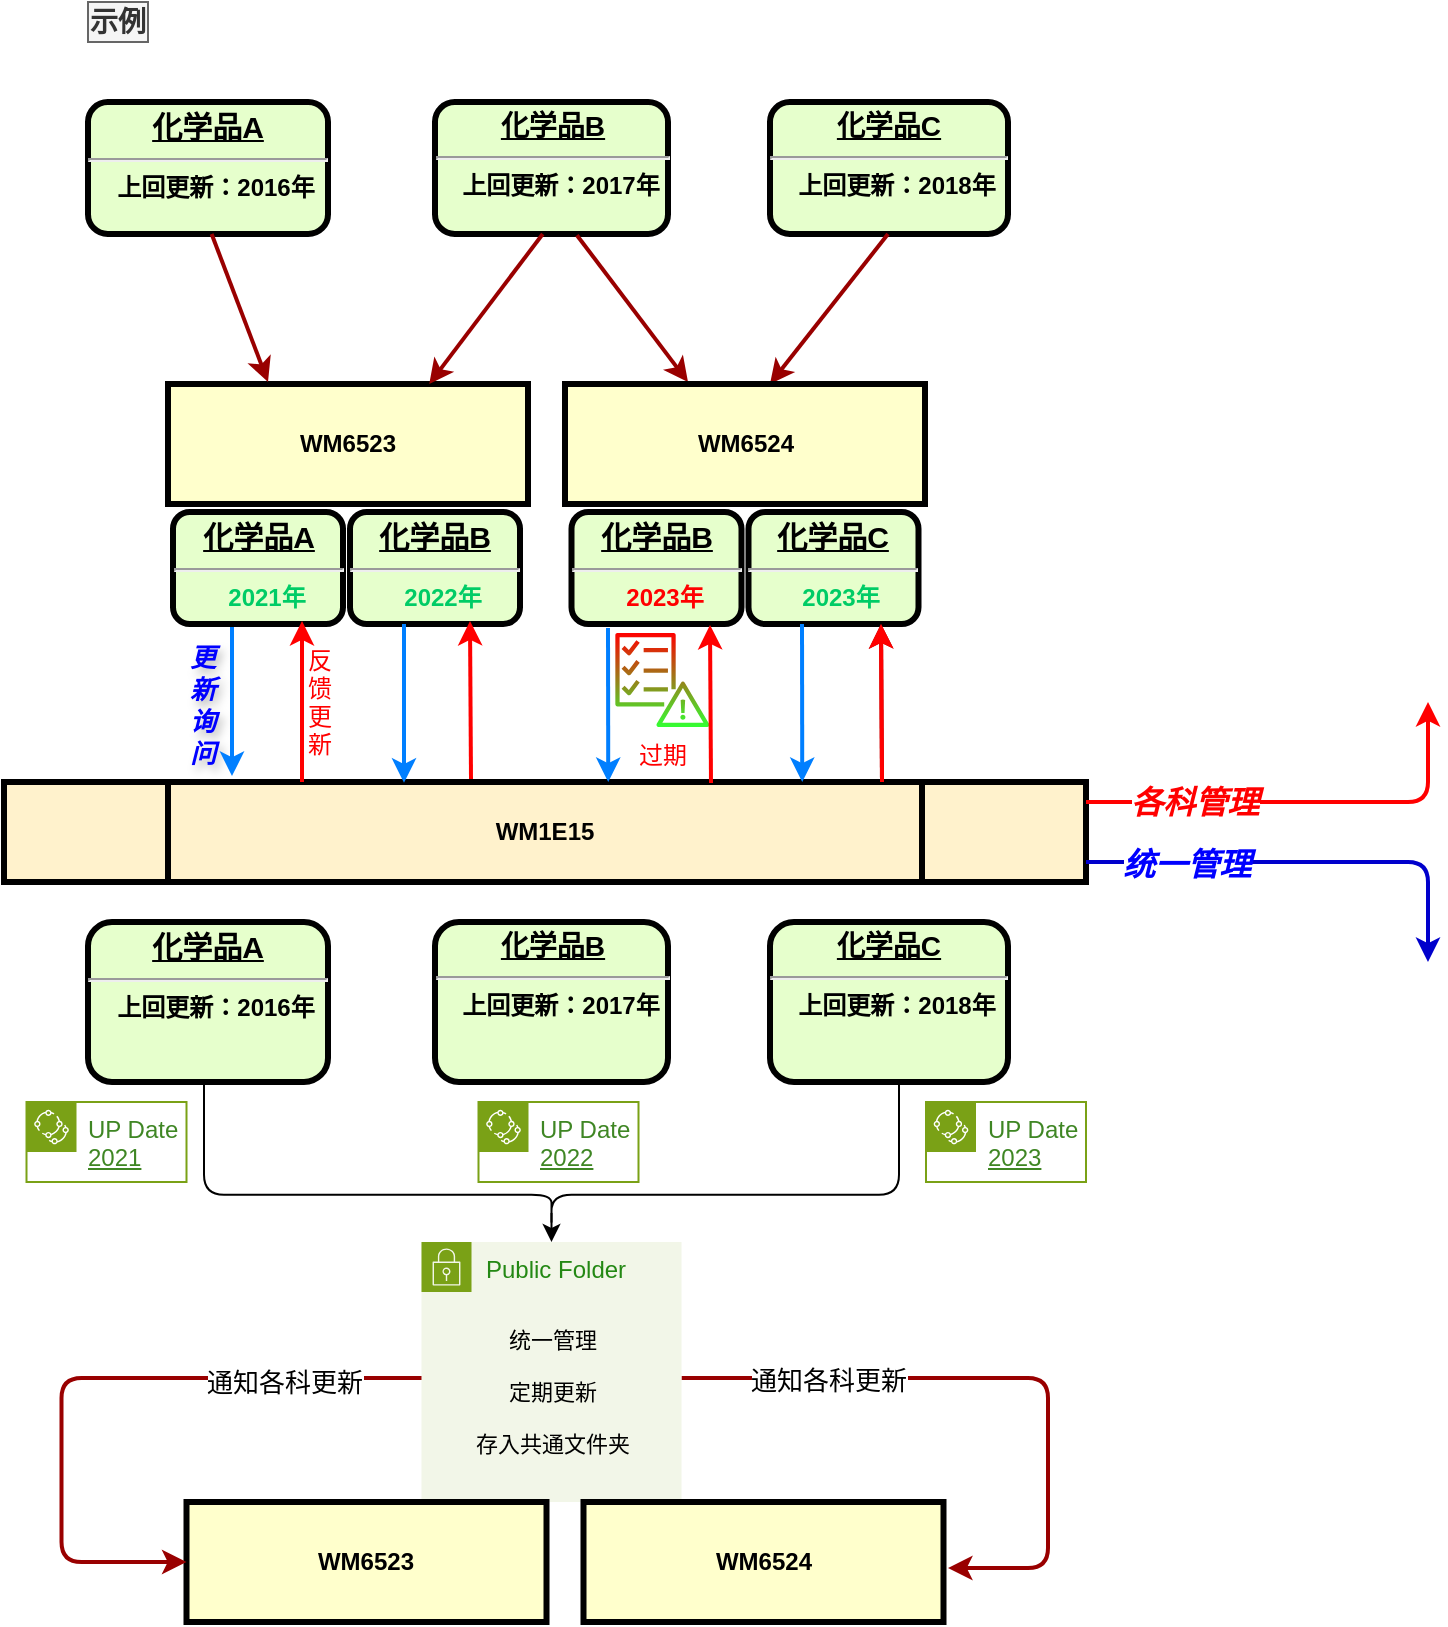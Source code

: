 <mxfile version="24.7.6">
  <diagram name="Page-1" id="c7558073-3199-34d8-9f00-42111426c3f3">
    <mxGraphModel dx="1050" dy="625" grid="1" gridSize="10" guides="1" tooltips="1" connect="1" arrows="1" fold="1" page="1" pageScale="1" pageWidth="826" pageHeight="1169" background="none" math="0" shadow="0">
      <root>
        <mxCell id="0" />
        <mxCell id="1" parent="0" />
        <mxCell id="2" value="&lt;p style=&quot;text-decoration-line: underline; margin: 4px 0px 0px;&quot;&gt;&lt;strong&gt;&lt;font style=&quot;font-size: 14px;&quot;&gt;化学品B&lt;/font&gt;&lt;br&gt;&lt;/strong&gt;&lt;/p&gt;&lt;hr&gt;&lt;p style=&quot;margin: 0px 0px 0px 8px;&quot;&gt;上回更新：2017年&lt;/p&gt;" style="verticalAlign=middle;align=center;overflow=fill;fontSize=12;fontFamily=Helvetica;html=1;rounded=1;fontStyle=1;strokeWidth=3;fillColor=#E6FFCC" parent="1" vertex="1">
          <mxGeometry x="233.5" y="100" width="116.5" height="66" as="geometry" />
        </mxCell>
        <mxCell id="3" value="WM6523" style="whiteSpace=wrap;align=center;verticalAlign=middle;fontStyle=1;strokeWidth=3;fillColor=#FFFFCC" parent="1" vertex="1">
          <mxGeometry x="100" y="241" width="180" height="60" as="geometry" />
        </mxCell>
        <mxCell id="5" value="WM1E15" style="shape=process;whiteSpace=wrap;align=center;verticalAlign=middle;size=0.152;fontStyle=1;strokeWidth=3;fillColor=#FFF2CC;" parent="1" vertex="1">
          <mxGeometry x="18" y="440" width="541" height="50" as="geometry" />
        </mxCell>
        <mxCell id="36" value="" style="edgeStyle=none;noEdgeStyle=1;strokeColor=#990000;strokeWidth=2;entryX=0.75;entryY=0;entryDx=0;entryDy=0;exitX=0.5;exitY=1;exitDx=0;exitDy=0;" parent="1" edge="1">
          <mxGeometry width="100" height="100" relative="1" as="geometry">
            <mxPoint x="287.38" y="166" as="sourcePoint" />
            <mxPoint x="230.63" y="241" as="targetPoint" />
          </mxGeometry>
        </mxCell>
        <mxCell id="53" value="示例" style="text;spacingTop=-5;align=center;fontFamily=Verdana;fontStyle=1;fillColor=#f5f5f5;strokeColor=#666666;fontColor=#333333;fontSize=14;" parent="1" vertex="1">
          <mxGeometry x="60" y="50" width="30" height="20" as="geometry" />
        </mxCell>
        <mxCell id="57" value="更&#xa;新&#xa;询&#xa;问" style="text;spacingTop=-5;align=center;horizontal=1;verticalAlign=top;fontColor=#0000FF;textShadow=1;fontStyle=3;fontSize=13;" parent="1" vertex="1">
          <mxGeometry x="102.5" y="368.5" width="30" height="61" as="geometry" />
        </mxCell>
        <mxCell id="59" value="" style="edgeStyle=elbowEdgeStyle;elbow=horizontal;strokeColor=#007FFF;strokeWidth=2;entryX=0.118;entryY=-0.024;entryDx=0;entryDy=0;entryPerimeter=0;" parent="1" source="5pL35t3zqdUJ_R4KpZhC-111" edge="1">
          <mxGeometry width="100" height="100" relative="1" as="geometry">
            <mxPoint x="130" y="364.97" as="sourcePoint" />
            <mxPoint x="131.838" y="437.02" as="targetPoint" />
            <Array as="points" />
          </mxGeometry>
        </mxCell>
        <mxCell id="81" value="" style="edgeStyle=elbowEdgeStyle;elbow=horizontal;exitX=1;exitY=0.5;strokeColor=#990000;strokeWidth=2;exitDx=0;exitDy=0;" parent="1" edge="1">
          <mxGeometry width="100" height="100" relative="1" as="geometry">
            <mxPoint x="356.75" y="738" as="sourcePoint" />
            <mxPoint x="490" y="833" as="targetPoint" />
            <Array as="points">
              <mxPoint x="540" y="723" />
            </Array>
          </mxGeometry>
        </mxCell>
        <mxCell id="5pL35t3zqdUJ_R4KpZhC-162" value="&lt;font style=&quot;font-size: 13px;&quot;&gt;通知各科更新&lt;/font&gt;" style="edgeLabel;html=1;align=center;verticalAlign=middle;resizable=0;points=[];" vertex="1" connectable="0" parent="81">
          <mxGeometry x="-0.554" y="-1" relative="1" as="geometry">
            <mxPoint as="offset" />
          </mxGeometry>
        </mxCell>
        <mxCell id="5pL35t3zqdUJ_R4KpZhC-96" value="&lt;p style=&quot;margin: 0px; margin-top: 4px; text-align: center; text-decoration: underline;&quot;&gt;&lt;strong&gt;&lt;font style=&quot;font-size: 15px;&quot;&gt;化学品A&lt;/font&gt;&lt;br&gt;&lt;/strong&gt;&lt;/p&gt;&lt;hr&gt;&lt;p style=&quot;margin: 0px; margin-left: 8px;&quot;&gt;上回更新：2016年&lt;/p&gt;" style="verticalAlign=middle;align=center;overflow=fill;fontSize=12;fontFamily=Helvetica;html=1;rounded=1;fontStyle=1;strokeWidth=3;fillColor=#E6FFCC" vertex="1" parent="1">
          <mxGeometry x="60" y="100" width="120" height="66" as="geometry" />
        </mxCell>
        <mxCell id="5pL35t3zqdUJ_R4KpZhC-98" value="" style="edgeStyle=none;noEdgeStyle=1;strokeColor=#990000;strokeWidth=2;" edge="1" parent="1">
          <mxGeometry width="100" height="100" relative="1" as="geometry">
            <mxPoint x="121.81" y="166" as="sourcePoint" />
            <mxPoint x="150" y="240" as="targetPoint" />
          </mxGeometry>
        </mxCell>
        <mxCell id="5pL35t3zqdUJ_R4KpZhC-102" value="反&#xa;馈&#xa;更&#xa;新" style="text;spacingTop=-5;align=center;fontColor=#FF0000;" vertex="1" parent="1">
          <mxGeometry x="161" y="370.5" width="30" height="37" as="geometry" />
        </mxCell>
        <mxCell id="5pL35t3zqdUJ_R4KpZhC-103" value="&lt;p style=&quot;text-decoration-line: underline; margin: 4px 0px 0px;&quot;&gt;&lt;strong&gt;&lt;font style=&quot;font-size: 14px;&quot;&gt;化学品C&lt;/font&gt;&lt;br&gt;&lt;/strong&gt;&lt;/p&gt;&lt;hr&gt;&lt;p style=&quot;margin: 0px 0px 0px 8px;&quot;&gt;上回更新：2018年&lt;/p&gt;" style="verticalAlign=middle;align=center;overflow=fill;fontSize=12;fontFamily=Helvetica;html=1;rounded=1;fontStyle=1;strokeWidth=3;fillColor=#E6FFCC" vertex="1" parent="1">
          <mxGeometry x="401" y="100" width="119" height="66" as="geometry" />
        </mxCell>
        <mxCell id="5pL35t3zqdUJ_R4KpZhC-107" value="" style="edgeStyle=none;noEdgeStyle=1;strokeColor=#990000;strokeWidth=2;exitX=0.609;exitY=1.009;exitDx=0;exitDy=0;exitPerimeter=0;" edge="1" parent="1" source="2">
          <mxGeometry width="100" height="100" relative="1" as="geometry">
            <mxPoint x="300" y="170" as="sourcePoint" />
            <mxPoint x="360" y="240" as="targetPoint" />
          </mxGeometry>
        </mxCell>
        <mxCell id="5pL35t3zqdUJ_R4KpZhC-108" value="" style="edgeStyle=none;noEdgeStyle=1;strokeColor=#990000;strokeWidth=2;entryX=0.75;entryY=0;entryDx=0;entryDy=0;" edge="1" parent="1">
          <mxGeometry width="100" height="100" relative="1" as="geometry">
            <mxPoint x="460.0" y="166" as="sourcePoint" />
            <mxPoint x="401" y="241" as="targetPoint" />
          </mxGeometry>
        </mxCell>
        <mxCell id="5pL35t3zqdUJ_R4KpZhC-111" value="&lt;p style=&quot;margin: 0px; margin-top: 4px; text-align: center; text-decoration: underline;&quot;&gt;&lt;strong&gt;&lt;font style=&quot;font-size: 15px;&quot;&gt;化学品A&lt;/font&gt;&lt;br&gt;&lt;/strong&gt;&lt;/p&gt;&lt;hr&gt;&lt;p style=&quot;margin: 0px; margin-left: 8px;&quot;&gt;&lt;font color=&quot;#00cc66&quot;&gt;2021年&lt;/font&gt;&lt;/p&gt;" style="verticalAlign=middle;align=center;overflow=fill;fontSize=12;fontFamily=Helvetica;html=1;rounded=1;fontStyle=1;strokeWidth=3;fillColor=#E6FFCC" vertex="1" parent="1">
          <mxGeometry x="102.5" y="305" width="85" height="56" as="geometry" />
        </mxCell>
        <mxCell id="5pL35t3zqdUJ_R4KpZhC-114" value="&lt;p style=&quot;margin: 0px; margin-top: 4px; text-align: center; text-decoration: underline;&quot;&gt;&lt;strong&gt;&lt;font style=&quot;font-size: 15px;&quot;&gt;化学品B&lt;/font&gt;&lt;br&gt;&lt;/strong&gt;&lt;/p&gt;&lt;hr&gt;&lt;p style=&quot;margin: 0px; margin-left: 8px;&quot;&gt;&lt;font color=&quot;#00cc66&quot;&gt;2022年&lt;/font&gt;&lt;/p&gt;" style="verticalAlign=middle;align=center;overflow=fill;fontSize=12;fontFamily=Helvetica;html=1;rounded=1;fontStyle=1;strokeWidth=3;fillColor=#E6FFCC" vertex="1" parent="1">
          <mxGeometry x="191" y="305" width="85" height="56" as="geometry" />
        </mxCell>
        <mxCell id="5pL35t3zqdUJ_R4KpZhC-117" value="" style="edgeStyle=elbowEdgeStyle;elbow=horizontal;strokeColor=#007FFF;strokeWidth=2;entryX=0.37;entryY=0.008;entryDx=0;entryDy=0;entryPerimeter=0;" edge="1" parent="1" source="5pL35t3zqdUJ_R4KpZhC-114" target="5">
          <mxGeometry width="100" height="100" relative="1" as="geometry">
            <mxPoint x="220.13" y="365.05" as="sourcePoint" />
            <mxPoint x="220" y="430" as="targetPoint" />
            <Array as="points" />
          </mxGeometry>
        </mxCell>
        <mxCell id="5pL35t3zqdUJ_R4KpZhC-122" value="WM6524" style="whiteSpace=wrap;align=center;verticalAlign=middle;fontStyle=1;strokeWidth=3;fillColor=#FFFFCC" vertex="1" parent="1">
          <mxGeometry x="298.5" y="241" width="180" height="60" as="geometry" />
        </mxCell>
        <mxCell id="5pL35t3zqdUJ_R4KpZhC-123" value="&lt;p style=&quot;margin: 0px; margin-top: 4px; text-align: center; text-decoration: underline;&quot;&gt;&lt;strong&gt;&lt;font style=&quot;font-size: 15px;&quot;&gt;化学品B&lt;/font&gt;&lt;br&gt;&lt;/strong&gt;&lt;/p&gt;&lt;hr&gt;&lt;p style=&quot;margin: 0px; margin-left: 8px;&quot;&gt;&lt;font color=&quot;#ff0000&quot;&gt;2023年&lt;/font&gt;&lt;/p&gt;" style="verticalAlign=middle;align=center;overflow=fill;fontSize=12;fontFamily=Helvetica;html=1;rounded=1;fontStyle=1;strokeWidth=3;fillColor=#E6FFCC" vertex="1" parent="1">
          <mxGeometry x="301.75" y="305" width="85" height="56" as="geometry" />
        </mxCell>
        <mxCell id="5pL35t3zqdUJ_R4KpZhC-124" value="&lt;p style=&quot;margin: 0px; margin-top: 4px; text-align: center; text-decoration: underline;&quot;&gt;&lt;strong&gt;&lt;font style=&quot;font-size: 15px;&quot;&gt;化学品C&lt;/font&gt;&lt;br&gt;&lt;/strong&gt;&lt;/p&gt;&lt;hr&gt;&lt;p style=&quot;margin: 0px; margin-left: 8px;&quot;&gt;&lt;font color=&quot;#00cc66&quot;&gt;2023年&lt;/font&gt;&lt;/p&gt;" style="verticalAlign=middle;align=center;overflow=fill;fontSize=12;fontFamily=Helvetica;html=1;rounded=1;fontStyle=1;strokeWidth=3;fillColor=#E6FFCC" vertex="1" parent="1">
          <mxGeometry x="390.25" y="305" width="85" height="56" as="geometry" />
        </mxCell>
        <mxCell id="5pL35t3zqdUJ_R4KpZhC-128" value="" style="edgeStyle=elbowEdgeStyle;elbow=horizontal;strokeColor=#007FFF;strokeWidth=2;" edge="1" parent="1">
          <mxGeometry width="100" height="100" relative="1" as="geometry">
            <mxPoint x="417" y="361" as="sourcePoint" />
            <mxPoint x="417.13" y="440" as="targetPoint" />
            <Array as="points">
              <mxPoint x="417.13" y="449.05" />
            </Array>
          </mxGeometry>
        </mxCell>
        <mxCell id="5pL35t3zqdUJ_R4KpZhC-130" value="过期" style="sketch=0;outlineConnect=0;fontColor=#FF0000;gradientColor=#33FF33;fillColor=#FF0000;strokeColor=none;dashed=0;verticalLabelPosition=bottom;verticalAlign=top;align=center;html=1;fontSize=12;fontStyle=0;aspect=fixed;pointerEvents=1;shape=mxgraph.aws4.checklist_fault_tolerant;strokeWidth=11;perimeterSpacing=2;" vertex="1" parent="1">
          <mxGeometry x="323.39" y="365.5" width="47.61" height="47" as="geometry" />
        </mxCell>
        <mxCell id="5pL35t3zqdUJ_R4KpZhC-131" value="" style="edgeStyle=elbowEdgeStyle;elbow=horizontal;strokeColor=#007FFF;strokeWidth=2;entryX=0.558;entryY=0;entryDx=0;entryDy=0;entryPerimeter=0;" edge="1" parent="1" target="5">
          <mxGeometry width="100" height="100" relative="1" as="geometry">
            <mxPoint x="320" y="363.02" as="sourcePoint" />
            <mxPoint x="320" y="430" as="targetPoint" />
            <Array as="points">
              <mxPoint x="320.13" y="451.07" />
            </Array>
          </mxGeometry>
        </mxCell>
        <mxCell id="5pL35t3zqdUJ_R4KpZhC-133" value="" style="edgeStyle=none;noEdgeStyle=1;strokeColor=#990000;strokeWidth=2;entryX=0.75;entryY=0;entryDx=0;entryDy=0;" edge="1" parent="1">
          <mxGeometry width="100" height="100" relative="1" as="geometry">
            <mxPoint x="457" y="440" as="sourcePoint" />
            <mxPoint x="456.5" y="361" as="targetPoint" />
          </mxGeometry>
        </mxCell>
        <mxCell id="5pL35t3zqdUJ_R4KpZhC-134" value="" style="edgeStyle=none;noEdgeStyle=1;strokeColor=#FF0000;strokeWidth=2;entryX=0.75;entryY=0;entryDx=0;entryDy=0;" edge="1" parent="1">
          <mxGeometry width="100" height="100" relative="1" as="geometry">
            <mxPoint x="371.5" y="440.5" as="sourcePoint" />
            <mxPoint x="371" y="361.5" as="targetPoint" />
          </mxGeometry>
        </mxCell>
        <mxCell id="5pL35t3zqdUJ_R4KpZhC-135" value="" style="edgeStyle=none;noEdgeStyle=1;strokeColor=#FF0000;strokeWidth=2;entryX=0.75;entryY=0;entryDx=0;entryDy=0;" edge="1" parent="1">
          <mxGeometry width="100" height="100" relative="1" as="geometry">
            <mxPoint x="457" y="440" as="sourcePoint" />
            <mxPoint x="456.5" y="361" as="targetPoint" />
          </mxGeometry>
        </mxCell>
        <mxCell id="5pL35t3zqdUJ_R4KpZhC-136" value="" style="edgeStyle=none;noEdgeStyle=1;strokeColor=#FF0000;strokeWidth=2;entryX=0.75;entryY=0;entryDx=0;entryDy=0;" edge="1" parent="1">
          <mxGeometry width="100" height="100" relative="1" as="geometry">
            <mxPoint x="251.5" y="438.5" as="sourcePoint" />
            <mxPoint x="251" y="359.5" as="targetPoint" />
          </mxGeometry>
        </mxCell>
        <mxCell id="5pL35t3zqdUJ_R4KpZhC-137" value="" style="edgeStyle=none;noEdgeStyle=1;strokeColor=#FF0000;strokeWidth=2;entryX=0.75;entryY=0;entryDx=0;entryDy=0;" edge="1" parent="1">
          <mxGeometry width="100" height="100" relative="1" as="geometry">
            <mxPoint x="167" y="440" as="sourcePoint" />
            <mxPoint x="167" y="359.5" as="targetPoint" />
          </mxGeometry>
        </mxCell>
        <mxCell id="5pL35t3zqdUJ_R4KpZhC-142" value="&lt;p style=&quot;margin: 0px; margin-top: 4px; text-align: center; text-decoration: underline;&quot;&gt;&lt;strong&gt;&lt;font style=&quot;font-size: 15px;&quot;&gt;化学品A&lt;/font&gt;&lt;br&gt;&lt;/strong&gt;&lt;/p&gt;&lt;hr&gt;&lt;p style=&quot;margin: 0px; margin-left: 8px;&quot;&gt;上回更新：2016年&lt;/p&gt;" style="verticalAlign=middle;align=center;overflow=fill;fontSize=12;fontFamily=Helvetica;html=1;rounded=1;fontStyle=1;strokeWidth=3;fillColor=#E6FFCC" vertex="1" parent="1">
          <mxGeometry x="60" y="510" width="120" height="80" as="geometry" />
        </mxCell>
        <mxCell id="5pL35t3zqdUJ_R4KpZhC-143" value="&lt;p style=&quot;text-decoration-line: underline; margin: 4px 0px 0px;&quot;&gt;&lt;strong&gt;&lt;font style=&quot;font-size: 14px;&quot;&gt;化学品B&lt;/font&gt;&lt;br&gt;&lt;/strong&gt;&lt;/p&gt;&lt;hr&gt;&lt;p style=&quot;margin: 0px 0px 0px 8px;&quot;&gt;上回更新：2017年&lt;/p&gt;" style="verticalAlign=middle;align=center;overflow=fill;fontSize=12;fontFamily=Helvetica;html=1;rounded=1;fontStyle=1;strokeWidth=3;fillColor=#E6FFCC" vertex="1" parent="1">
          <mxGeometry x="233.5" y="510" width="116.5" height="80" as="geometry" />
        </mxCell>
        <mxCell id="5pL35t3zqdUJ_R4KpZhC-144" value="&lt;p style=&quot;text-decoration-line: underline; margin: 4px 0px 0px;&quot;&gt;&lt;strong&gt;&lt;font style=&quot;font-size: 14px;&quot;&gt;化学品C&lt;/font&gt;&lt;br&gt;&lt;/strong&gt;&lt;/p&gt;&lt;hr&gt;&lt;p style=&quot;margin: 0px 0px 0px 8px;&quot;&gt;上回更新：2018年&lt;/p&gt;" style="verticalAlign=middle;align=center;overflow=fill;fontSize=12;fontFamily=Helvetica;html=1;rounded=1;fontStyle=1;strokeWidth=3;fillColor=#E6FFCC" vertex="1" parent="1">
          <mxGeometry x="401" y="510" width="119" height="80" as="geometry" />
        </mxCell>
        <mxCell id="5pL35t3zqdUJ_R4KpZhC-148" value="Public Folder" style="points=[[0,0],[0.25,0],[0.5,0],[0.75,0],[1,0],[1,0.25],[1,0.5],[1,0.75],[1,1],[0.75,1],[0.5,1],[0.25,1],[0,1],[0,0.75],[0,0.5],[0,0.25]];outlineConnect=0;gradientColor=none;html=1;whiteSpace=wrap;fontSize=12;fontStyle=0;container=1;pointerEvents=0;collapsible=0;recursiveResize=0;shape=mxgraph.aws4.group;grIcon=mxgraph.aws4.group_security_group;grStroke=0;strokeColor=#7AA116;fillColor=#F2F6E8;verticalAlign=top;align=left;spacingLeft=30;fontColor=#248814;dashed=0;strokeWidth=3;" vertex="1" parent="1">
          <mxGeometry x="226.75" y="670" width="130" height="130" as="geometry" />
        </mxCell>
        <mxCell id="5pL35t3zqdUJ_R4KpZhC-156" value="&lt;div style=&quot;font-size: 11px;&quot;&gt;&lt;font style=&quot;font-size: 11px;&quot;&gt;统一管理&lt;/font&gt;&lt;/div&gt;&lt;div style=&quot;font-size: 11px;&quot;&gt;&lt;font style=&quot;font-size: 11px;&quot;&gt;&lt;br&gt;&lt;/font&gt;&lt;/div&gt;&lt;div style=&quot;font-size: 11px;&quot;&gt;&lt;font style=&quot;font-size: 11px;&quot;&gt;定期更新&lt;/font&gt;&lt;/div&gt;&lt;div style=&quot;font-size: 11px;&quot;&gt;&lt;font style=&quot;font-size: 11px;&quot;&gt;&lt;br&gt;&lt;/font&gt;&lt;/div&gt;&lt;div style=&quot;font-size: 11px;&quot;&gt;&lt;font style=&quot;font-size: 11px;&quot;&gt;存入共通文件夹&lt;/font&gt;&lt;/div&gt;" style="text;html=1;align=center;verticalAlign=middle;resizable=0;points=[];autosize=1;strokeColor=none;fillColor=none;" vertex="1" parent="5pL35t3zqdUJ_R4KpZhC-148">
          <mxGeometry x="15" y="35" width="100" height="80" as="geometry" />
        </mxCell>
        <mxCell id="5pL35t3zqdUJ_R4KpZhC-157" value="WM6523" style="whiteSpace=wrap;align=center;verticalAlign=middle;fontStyle=1;strokeWidth=3;fillColor=#FFFFCC" vertex="1" parent="1">
          <mxGeometry x="109.25" y="800" width="180" height="60" as="geometry" />
        </mxCell>
        <mxCell id="5pL35t3zqdUJ_R4KpZhC-158" value="WM6524" style="whiteSpace=wrap;align=center;verticalAlign=middle;fontStyle=1;strokeWidth=3;fillColor=#FFFFCC" vertex="1" parent="1">
          <mxGeometry x="307.75" y="800" width="180" height="60" as="geometry" />
        </mxCell>
        <mxCell id="5pL35t3zqdUJ_R4KpZhC-159" value="" style="edgeStyle=elbowEdgeStyle;elbow=horizontal;strokeColor=#990000;strokeWidth=2;entryX=0;entryY=0.5;entryDx=0;entryDy=0;" edge="1" parent="1" target="5pL35t3zqdUJ_R4KpZhC-157">
          <mxGeometry width="100" height="100" relative="1" as="geometry">
            <mxPoint x="226.75" y="738" as="sourcePoint" />
            <mxPoint x="106" y="858" as="targetPoint" />
            <Array as="points">
              <mxPoint x="46.75" y="798" />
            </Array>
          </mxGeometry>
        </mxCell>
        <mxCell id="5pL35t3zqdUJ_R4KpZhC-161" value="&lt;font style=&quot;font-size: 13px;&quot;&gt;通知各科更新&lt;/font&gt;" style="edgeLabel;html=1;align=center;verticalAlign=middle;resizable=0;points=[];" vertex="1" connectable="0" parent="5pL35t3zqdUJ_R4KpZhC-159">
          <mxGeometry x="-0.586" y="2" relative="1" as="geometry">
            <mxPoint as="offset" />
          </mxGeometry>
        </mxCell>
        <mxCell id="5pL35t3zqdUJ_R4KpZhC-163" value="" style="edgeStyle=elbowEdgeStyle;elbow=horizontal;exitX=1;exitY=0.5;strokeColor=#0000CC;strokeWidth=2;exitDx=0;exitDy=0;" edge="1" parent="1">
          <mxGeometry width="100" height="100" relative="1" as="geometry">
            <mxPoint x="559" y="480" as="sourcePoint" />
            <mxPoint x="730" y="530" as="targetPoint" />
            <Array as="points">
              <mxPoint x="730" y="540" />
            </Array>
          </mxGeometry>
        </mxCell>
        <mxCell id="5pL35t3zqdUJ_R4KpZhC-164" value="&lt;i style=&quot;&quot;&gt;&lt;b style=&quot;&quot;&gt;&lt;font style=&quot;font-size: 16px;&quot; color=&quot;#0000ff&quot;&gt;统一管理&lt;/font&gt;&lt;/b&gt;&lt;/i&gt;" style="edgeLabel;html=1;align=center;verticalAlign=middle;resizable=0;points=[];" vertex="1" connectable="0" parent="5pL35t3zqdUJ_R4KpZhC-163">
          <mxGeometry x="-0.554" y="-1" relative="1" as="geometry">
            <mxPoint as="offset" />
          </mxGeometry>
        </mxCell>
        <mxCell id="5pL35t3zqdUJ_R4KpZhC-165" value="" style="edgeStyle=elbowEdgeStyle;elbow=horizontal;exitX=1;exitY=0.5;strokeColor=#FF0000;strokeWidth=2;exitDx=0;exitDy=0;" edge="1" parent="1">
          <mxGeometry width="100" height="100" relative="1" as="geometry">
            <mxPoint x="559" y="450" as="sourcePoint" />
            <mxPoint x="730" y="400" as="targetPoint" />
            <Array as="points">
              <mxPoint x="730" y="450.5" />
            </Array>
          </mxGeometry>
        </mxCell>
        <mxCell id="5pL35t3zqdUJ_R4KpZhC-167" value="&lt;font size=&quot;1&quot; color=&quot;#ff0000&quot;&gt;&lt;b&gt;&lt;i style=&quot;font-size: 16px;&quot;&gt;各科管理&lt;/i&gt;&lt;/b&gt;&lt;/font&gt;" style="edgeLabel;html=1;align=center;verticalAlign=middle;resizable=0;points=[];" vertex="1" connectable="0" parent="5pL35t3zqdUJ_R4KpZhC-165">
          <mxGeometry x="-0.518" relative="1" as="geometry">
            <mxPoint as="offset" />
          </mxGeometry>
        </mxCell>
        <mxCell id="5pL35t3zqdUJ_R4KpZhC-186" style="edgeStyle=orthogonalEdgeStyle;rounded=0;orthogonalLoop=1;jettySize=auto;html=1;exitX=0.1;exitY=0.5;exitDx=0;exitDy=0;exitPerimeter=0;entryX=0.5;entryY=0;entryDx=0;entryDy=0;" edge="1" parent="1" source="5pL35t3zqdUJ_R4KpZhC-181" target="5pL35t3zqdUJ_R4KpZhC-148">
          <mxGeometry relative="1" as="geometry" />
        </mxCell>
        <mxCell id="5pL35t3zqdUJ_R4KpZhC-181" value="" style="shape=curlyBracket;whiteSpace=wrap;html=1;rounded=1;flipH=1;labelPosition=right;verticalLabelPosition=middle;align=left;verticalAlign=middle;rotation=90;size=0.225;" vertex="1" parent="1">
          <mxGeometry x="255.25" y="452.5" width="73" height="347.5" as="geometry" />
        </mxCell>
        <mxCell id="5pL35t3zqdUJ_R4KpZhC-187" value="&lt;div style=&quot;text-align: left;&quot;&gt;&lt;span style=&quot;background-color: initial;&quot;&gt;UP Date &lt;u&gt;2021&lt;/u&gt;&lt;/span&gt;&lt;/div&gt;" style="points=[[0,0],[0.25,0],[0.5,0],[0.75,0],[1,0],[1,0.25],[1,0.5],[1,0.75],[1,1],[0.75,1],[0.5,1],[0.25,1],[0,1],[0,0.75],[0,0.5],[0,0.25]];outlineConnect=0;gradientColor=none;html=1;whiteSpace=wrap;fontSize=12;fontStyle=0;container=1;pointerEvents=0;collapsible=0;recursiveResize=0;shape=mxgraph.aws4.group;grIcon=mxgraph.aws4.group_iot_greengrass_deployment;strokeColor=#7AA116;fillColor=none;verticalAlign=top;align=center;spacingLeft=30;fontColor=#3F8624;dashed=0;" vertex="1" parent="1">
          <mxGeometry x="29.25" y="600" width="80" height="40" as="geometry" />
        </mxCell>
        <mxCell id="5pL35t3zqdUJ_R4KpZhC-192" value="&lt;div style=&quot;text-align: left;&quot;&gt;&lt;span style=&quot;background-color: initial;&quot;&gt;UP Date &lt;u&gt;2022&lt;/u&gt;&lt;/span&gt;&lt;/div&gt;" style="points=[[0,0],[0.25,0],[0.5,0],[0.75,0],[1,0],[1,0.25],[1,0.5],[1,0.75],[1,1],[0.75,1],[0.5,1],[0.25,1],[0,1],[0,0.75],[0,0.5],[0,0.25]];outlineConnect=0;gradientColor=none;html=1;whiteSpace=wrap;fontSize=12;fontStyle=0;container=1;pointerEvents=0;collapsible=0;recursiveResize=0;shape=mxgraph.aws4.group;grIcon=mxgraph.aws4.group_iot_greengrass_deployment;strokeColor=#7AA116;fillColor=none;verticalAlign=top;align=center;spacingLeft=30;fontColor=#3F8624;dashed=0;" vertex="1" parent="1">
          <mxGeometry x="255.25" y="600" width="80" height="40" as="geometry" />
        </mxCell>
        <mxCell id="5pL35t3zqdUJ_R4KpZhC-193" value="&lt;div style=&quot;text-align: left;&quot;&gt;&lt;span style=&quot;background-color: initial;&quot;&gt;UP Date &lt;u&gt;2023&lt;/u&gt;&lt;/span&gt;&lt;/div&gt;" style="points=[[0,0],[0.25,0],[0.5,0],[0.75,0],[1,0],[1,0.25],[1,0.5],[1,0.75],[1,1],[0.75,1],[0.5,1],[0.25,1],[0,1],[0,0.75],[0,0.5],[0,0.25]];outlineConnect=0;gradientColor=none;html=1;whiteSpace=wrap;fontSize=12;fontStyle=0;container=1;pointerEvents=0;collapsible=0;recursiveResize=0;shape=mxgraph.aws4.group;grIcon=mxgraph.aws4.group_iot_greengrass_deployment;strokeColor=#7AA116;fillColor=none;verticalAlign=top;align=center;spacingLeft=30;fontColor=#3F8624;dashed=0;" vertex="1" parent="1">
          <mxGeometry x="479" y="600" width="80" height="40" as="geometry" />
        </mxCell>
      </root>
    </mxGraphModel>
  </diagram>
</mxfile>
